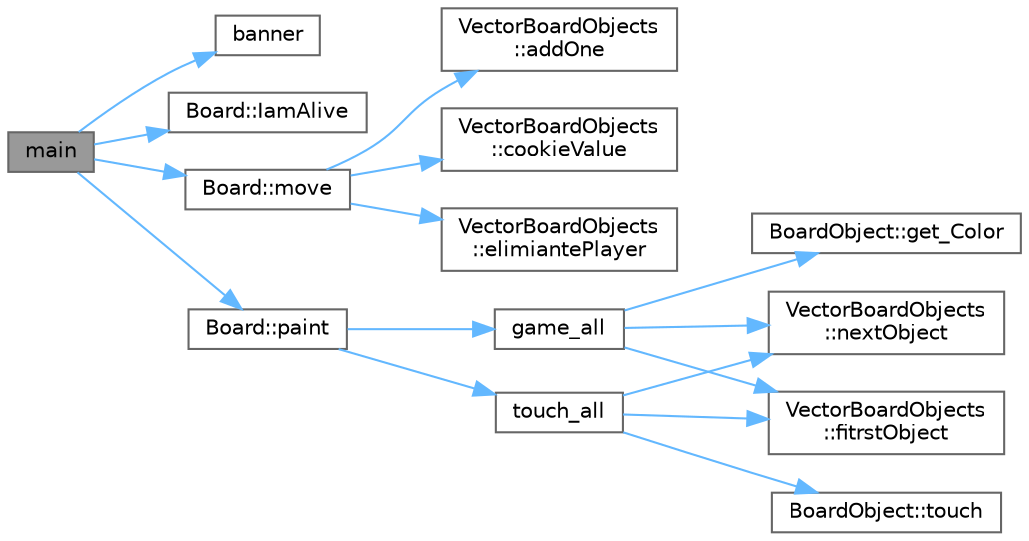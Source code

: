digraph "main"
{
 // LATEX_PDF_SIZE
  bgcolor="transparent";
  edge [fontname=Helvetica,fontsize=10,labelfontname=Helvetica,labelfontsize=10];
  node [fontname=Helvetica,fontsize=10,shape=box,height=0.2,width=0.4];
  rankdir="LR";
  Node1 [label="main",height=0.2,width=0.4,color="gray40", fillcolor="grey60", style="filled", fontcolor="black",tooltip=" "];
  Node1 -> Node2 [color="steelblue1",style="solid"];
  Node2 [label="banner",height=0.2,width=0.4,color="grey40", fillcolor="white", style="filled",URL="$_vlad_pack_man_game_8cpp.html#adbca3528ba29d3d93508d9b0e695a6e0",tooltip=" "];
  Node1 -> Node3 [color="steelblue1",style="solid"];
  Node3 [label="Board::IamAlive",height=0.2,width=0.4,color="grey40", fillcolor="white", style="filled",URL="$class_board.html#a1a096f11fed61b57135b98b11a0eb452",tooltip=" "];
  Node1 -> Node4 [color="steelblue1",style="solid"];
  Node4 [label="Board::move",height=0.2,width=0.4,color="grey40", fillcolor="white", style="filled",URL="$class_board.html#a7ed62f55e30d4baaa411bab3b9192b64",tooltip=" "];
  Node4 -> Node5 [color="steelblue1",style="solid"];
  Node5 [label="VectorBoardObjects\l::addOne",height=0.2,width=0.4,color="grey40", fillcolor="white", style="filled",URL="$class_vector_board_objects.html#a3ccfcfeae8301dc08fd4db310e8b31ff",tooltip=" "];
  Node4 -> Node6 [color="steelblue1",style="solid"];
  Node6 [label="VectorBoardObjects\l::cookieValue",height=0.2,width=0.4,color="grey40", fillcolor="white", style="filled",URL="$class_vector_board_objects.html#a67e45493ac9a70864a3d67ca207a81eb",tooltip=" "];
  Node4 -> Node7 [color="steelblue1",style="solid"];
  Node7 [label="VectorBoardObjects\l::elimiantePlayer",height=0.2,width=0.4,color="grey40", fillcolor="white", style="filled",URL="$class_vector_board_objects.html#a4a77cd48a825055cd548e021fe231436",tooltip=" "];
  Node1 -> Node8 [color="steelblue1",style="solid"];
  Node8 [label="Board::paint",height=0.2,width=0.4,color="grey40", fillcolor="white", style="filled",URL="$class_board.html#a374a1234d9e64ace51c669ad5d061fa4",tooltip=" "];
  Node8 -> Node9 [color="steelblue1",style="solid"];
  Node9 [label="game_all",height=0.2,width=0.4,color="grey40", fillcolor="white", style="filled",URL="$_board_8cpp.html#a3d1fb002b970e8964fd9db90de824680",tooltip=" "];
  Node9 -> Node10 [color="steelblue1",style="solid"];
  Node10 [label="VectorBoardObjects\l::fitrstObject",height=0.2,width=0.4,color="grey40", fillcolor="white", style="filled",URL="$class_vector_board_objects.html#a90832b05679f501a9444d9e5c6338b5f",tooltip=" "];
  Node9 -> Node11 [color="steelblue1",style="solid"];
  Node11 [label="BoardObject::get_Color",height=0.2,width=0.4,color="grey40", fillcolor="white", style="filled",URL="$class_board_object.html#ad51b40b27fbb3bfb07ffa1ee1fd80769",tooltip=" "];
  Node9 -> Node12 [color="steelblue1",style="solid"];
  Node12 [label="VectorBoardObjects\l::nextObject",height=0.2,width=0.4,color="grey40", fillcolor="white", style="filled",URL="$class_vector_board_objects.html#a671b29156e54830f32deee27015b0921",tooltip=" "];
  Node8 -> Node13 [color="steelblue1",style="solid"];
  Node13 [label="touch_all",height=0.2,width=0.4,color="grey40", fillcolor="white", style="filled",URL="$_board_8cpp.html#acec2c8c3cf5e7ff13d6997599476e5f2",tooltip=" "];
  Node13 -> Node10 [color="steelblue1",style="solid"];
  Node13 -> Node12 [color="steelblue1",style="solid"];
  Node13 -> Node14 [color="steelblue1",style="solid"];
  Node14 [label="BoardObject::touch",height=0.2,width=0.4,color="grey40", fillcolor="white", style="filled",URL="$class_board_object.html#a29e18ef0b024ed21dff561b8ee0df919",tooltip=" "];
}
